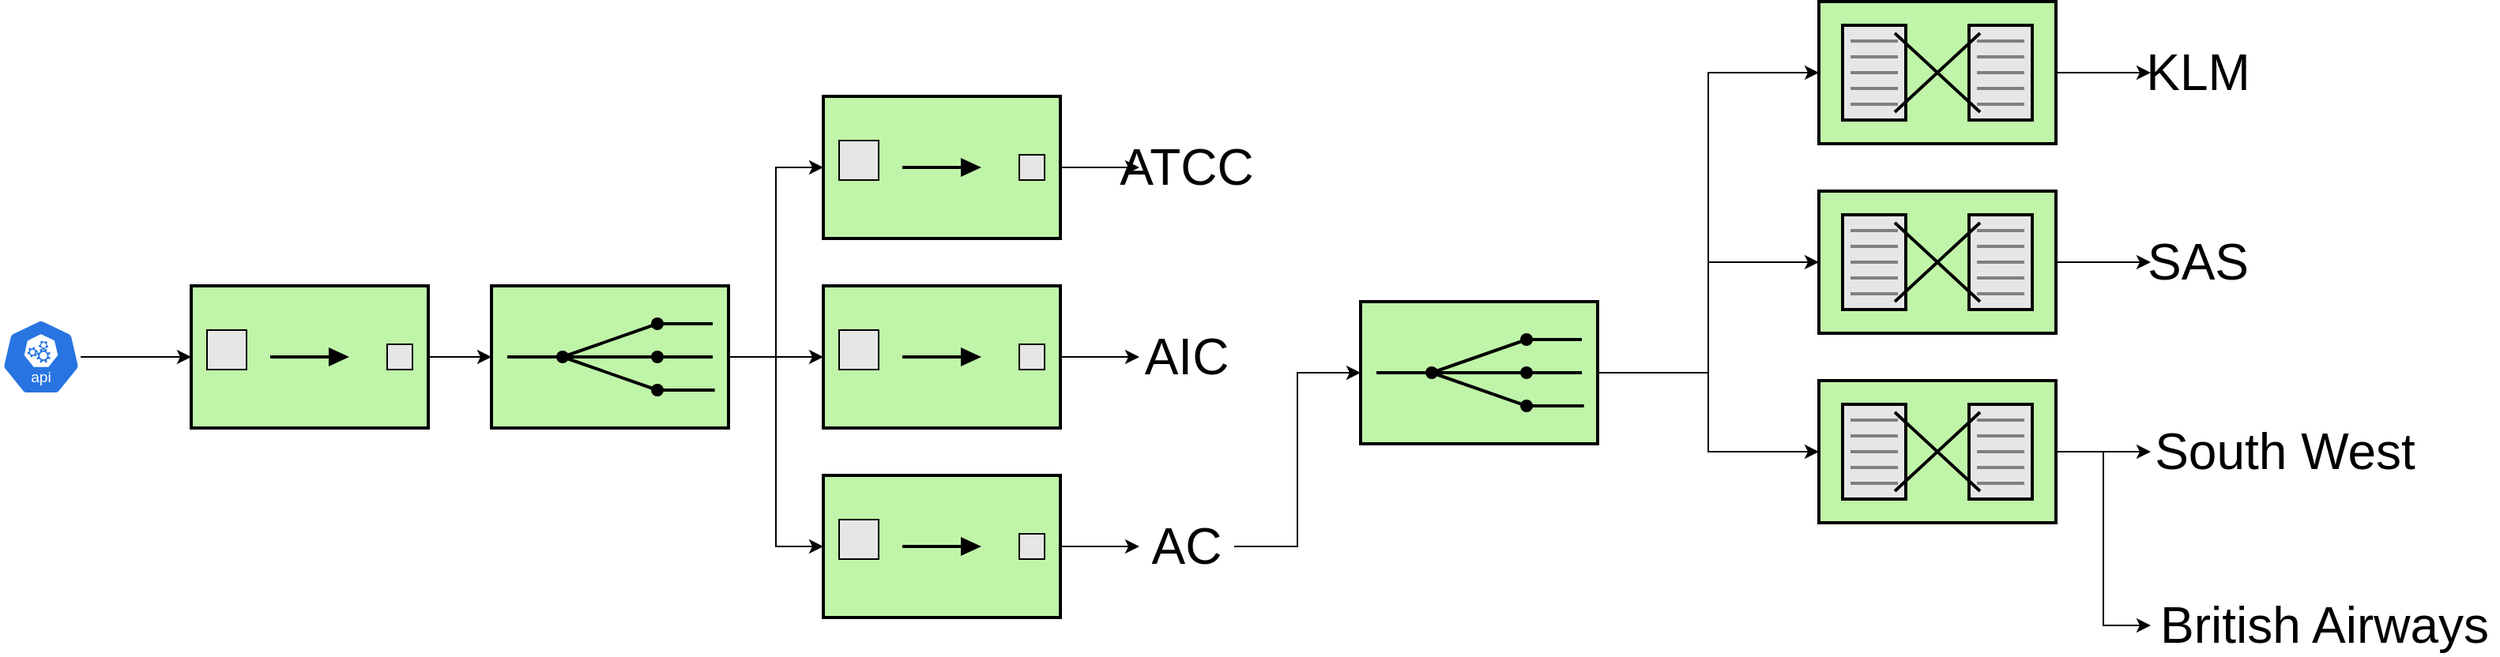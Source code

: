 <mxfile version="24.3.0" type="github">
  <diagram name="Page-1" id="WuEN5eNVV59FjkqMWe7a">
    <mxGraphModel dx="1793" dy="943" grid="1" gridSize="10" guides="1" tooltips="1" connect="1" arrows="1" fold="1" page="1" pageScale="1" pageWidth="850" pageHeight="1100" math="0" shadow="0">
      <root>
        <mxCell id="0" />
        <mxCell id="1" parent="0" />
        <mxCell id="FniSXFft9KV9XP_-7czF-8" value="" style="edgeStyle=orthogonalEdgeStyle;rounded=0;orthogonalLoop=1;jettySize=auto;html=1;entryX=0;entryY=0.5;entryDx=0;entryDy=0;entryPerimeter=0;" parent="1" source="FniSXFft9KV9XP_-7czF-1" target="FniSXFft9KV9XP_-7czF-9" edge="1">
          <mxGeometry relative="1" as="geometry" />
        </mxCell>
        <mxCell id="FniSXFft9KV9XP_-7czF-13" style="edgeStyle=orthogonalEdgeStyle;rounded=0;orthogonalLoop=1;jettySize=auto;html=1;" parent="1" source="FniSXFft9KV9XP_-7czF-1" target="FniSXFft9KV9XP_-7czF-2" edge="1">
          <mxGeometry relative="1" as="geometry" />
        </mxCell>
        <mxCell id="FniSXFft9KV9XP_-7czF-15" style="edgeStyle=orthogonalEdgeStyle;rounded=0;orthogonalLoop=1;jettySize=auto;html=1;entryX=0;entryY=0.5;entryDx=0;entryDy=0;entryPerimeter=0;" parent="1" source="FniSXFft9KV9XP_-7czF-1" target="FniSXFft9KV9XP_-7czF-14" edge="1">
          <mxGeometry relative="1" as="geometry" />
        </mxCell>
        <mxCell id="FniSXFft9KV9XP_-7czF-1" value="" style="html=1;strokeWidth=2;outlineConnect=0;dashed=0;align=center;fontSize=8;fillColor=#c0f5a9;verticalLabelPosition=bottom;verticalAlign=top;shape=mxgraph.eip.recipient_list;" parent="1" vertex="1">
          <mxGeometry x="910" y="280" width="150" height="90" as="geometry" />
        </mxCell>
        <mxCell id="FniSXFft9KV9XP_-7czF-28" style="edgeStyle=orthogonalEdgeStyle;rounded=0;orthogonalLoop=1;jettySize=auto;html=1;entryX=0;entryY=0.5;entryDx=0;entryDy=0;" parent="1" source="FniSXFft9KV9XP_-7czF-2" target="FniSXFft9KV9XP_-7czF-23" edge="1">
          <mxGeometry relative="1" as="geometry" />
        </mxCell>
        <mxCell id="FniSXFft9KV9XP_-7czF-2" value="" style="html=1;strokeWidth=2;outlineConnect=0;dashed=0;align=center;fontSize=8;shape=mxgraph.eip.message_translator;fillColor=#c0f5a9;verticalLabelPosition=bottom;verticalAlign=top;" parent="1" vertex="1">
          <mxGeometry x="1200" y="210" width="150" height="90" as="geometry" />
        </mxCell>
        <mxCell id="FniSXFft9KV9XP_-7czF-26" style="edgeStyle=orthogonalEdgeStyle;rounded=0;orthogonalLoop=1;jettySize=auto;html=1;entryX=0;entryY=0.5;entryDx=0;entryDy=0;" parent="1" source="FniSXFft9KV9XP_-7czF-9" target="FniSXFft9KV9XP_-7czF-22" edge="1">
          <mxGeometry relative="1" as="geometry" />
        </mxCell>
        <mxCell id="FniSXFft9KV9XP_-7czF-59" style="edgeStyle=orthogonalEdgeStyle;rounded=0;orthogonalLoop=1;jettySize=auto;html=1;entryX=0;entryY=0.5;entryDx=0;entryDy=0;" parent="1" source="FniSXFft9KV9XP_-7czF-9" target="FniSXFft9KV9XP_-7czF-21" edge="1">
          <mxGeometry relative="1" as="geometry" />
        </mxCell>
        <mxCell id="FniSXFft9KV9XP_-7czF-9" value="" style="html=1;strokeWidth=2;outlineConnect=0;dashed=0;align=center;fontSize=8;shape=mxgraph.eip.message_translator;fillColor=#c0f5a9;verticalLabelPosition=bottom;verticalAlign=top;" parent="1" vertex="1">
          <mxGeometry x="1200" y="330" width="150" height="90" as="geometry" />
        </mxCell>
        <mxCell id="FniSXFft9KV9XP_-7czF-19" style="edgeStyle=orthogonalEdgeStyle;rounded=0;orthogonalLoop=1;jettySize=auto;html=1;" parent="1" source="FniSXFft9KV9XP_-7czF-14" target="FniSXFft9KV9XP_-7czF-18" edge="1">
          <mxGeometry relative="1" as="geometry" />
        </mxCell>
        <mxCell id="FniSXFft9KV9XP_-7czF-14" value="" style="html=1;strokeWidth=2;outlineConnect=0;dashed=0;align=center;fontSize=8;shape=mxgraph.eip.message_translator;fillColor=#c0f5a9;verticalLabelPosition=bottom;verticalAlign=top;" parent="1" vertex="1">
          <mxGeometry x="1200" y="90" width="150" height="90" as="geometry" />
        </mxCell>
        <mxCell id="FniSXFft9KV9XP_-7czF-18" value="&lt;div style=&quot;font-size: 32px;&quot;&gt;KLM&lt;/div&gt;" style="text;html=1;align=center;verticalAlign=middle;whiteSpace=wrap;rounded=0;fontSize=32;" parent="1" vertex="1">
          <mxGeometry x="1410" y="120" width="60" height="30" as="geometry" />
        </mxCell>
        <mxCell id="FniSXFft9KV9XP_-7czF-21" value="British Airways" style="text;html=1;align=center;verticalAlign=middle;whiteSpace=wrap;rounded=0;fontSize=32;" parent="1" vertex="1">
          <mxGeometry x="1410" y="470" width="220" height="30" as="geometry" />
        </mxCell>
        <mxCell id="FniSXFft9KV9XP_-7czF-22" value="South West" style="text;html=1;align=center;verticalAlign=middle;whiteSpace=wrap;rounded=0;fontSize=32;" parent="1" vertex="1">
          <mxGeometry x="1410" y="360" width="170" height="30" as="geometry" />
        </mxCell>
        <mxCell id="FniSXFft9KV9XP_-7czF-23" value="SAS" style="text;html=1;align=center;verticalAlign=middle;whiteSpace=wrap;rounded=0;fontSize=32;" parent="1" vertex="1">
          <mxGeometry x="1410" y="240" width="60" height="30" as="geometry" />
        </mxCell>
        <mxCell id="FniSXFft9KV9XP_-7czF-34" style="edgeStyle=orthogonalEdgeStyle;rounded=0;orthogonalLoop=1;jettySize=auto;html=1;" parent="1" source="FniSXFft9KV9XP_-7czF-32" target="FniSXFft9KV9XP_-7czF-33" edge="1">
          <mxGeometry relative="1" as="geometry" />
        </mxCell>
        <mxCell id="FniSXFft9KV9XP_-7czF-32" value="" style="aspect=fixed;sketch=0;html=1;dashed=0;whitespace=wrap;fillColor=#2875E2;strokeColor=#ffffff;points=[[0.005,0.63,0],[0.1,0.2,0],[0.9,0.2,0],[0.5,0,0],[0.995,0.63,0],[0.72,0.99,0],[0.5,1,0],[0.28,0.99,0]];shape=mxgraph.kubernetes.icon2;kubernetesLabel=1;prIcon=api" parent="1" vertex="1">
          <mxGeometry x="50" y="291" width="50" height="48" as="geometry" />
        </mxCell>
        <mxCell id="FniSXFft9KV9XP_-7czF-36" style="edgeStyle=orthogonalEdgeStyle;rounded=0;orthogonalLoop=1;jettySize=auto;html=1;" parent="1" source="FniSXFft9KV9XP_-7czF-33" target="FniSXFft9KV9XP_-7czF-35" edge="1">
          <mxGeometry relative="1" as="geometry" />
        </mxCell>
        <mxCell id="FniSXFft9KV9XP_-7czF-33" value="" style="html=1;strokeWidth=2;outlineConnect=0;dashed=0;align=center;fontSize=8;fillColor=#c0f5a9;verticalLabelPosition=bottom;verticalAlign=top;shape=mxgraph.eip.content_filter;" parent="1" vertex="1">
          <mxGeometry x="170" y="270" width="150" height="90" as="geometry" />
        </mxCell>
        <mxCell id="FniSXFft9KV9XP_-7czF-41" style="edgeStyle=orthogonalEdgeStyle;rounded=0;orthogonalLoop=1;jettySize=auto;html=1;" parent="1" source="FniSXFft9KV9XP_-7czF-35" target="FniSXFft9KV9XP_-7czF-38" edge="1">
          <mxGeometry relative="1" as="geometry" />
        </mxCell>
        <mxCell id="FniSXFft9KV9XP_-7czF-35" value="" style="html=1;strokeWidth=2;outlineConnect=0;dashed=0;align=center;fontSize=8;fillColor=#c0f5a9;verticalLabelPosition=bottom;verticalAlign=top;shape=mxgraph.eip.recipient_list;" parent="1" vertex="1">
          <mxGeometry x="360" y="270" width="150" height="90" as="geometry" />
        </mxCell>
        <mxCell id="FniSXFft9KV9XP_-7czF-51" style="edgeStyle=orthogonalEdgeStyle;rounded=0;orthogonalLoop=1;jettySize=auto;html=1;entryX=0;entryY=0.5;entryDx=0;entryDy=0;" parent="1" source="FniSXFft9KV9XP_-7czF-37" target="FniSXFft9KV9XP_-7czF-45" edge="1">
          <mxGeometry relative="1" as="geometry" />
        </mxCell>
        <mxCell id="FniSXFft9KV9XP_-7czF-37" value="" style="html=1;strokeWidth=2;outlineConnect=0;dashed=0;align=center;fontSize=8;fillColor=#c0f5a9;verticalLabelPosition=bottom;verticalAlign=top;shape=mxgraph.eip.content_filter;" parent="1" vertex="1">
          <mxGeometry x="570" y="390" width="150" height="90" as="geometry" />
        </mxCell>
        <mxCell id="FniSXFft9KV9XP_-7czF-53" style="edgeStyle=orthogonalEdgeStyle;rounded=0;orthogonalLoop=1;jettySize=auto;html=1;entryX=0;entryY=0.5;entryDx=0;entryDy=0;" parent="1" source="FniSXFft9KV9XP_-7czF-38" target="FniSXFft9KV9XP_-7czF-44" edge="1">
          <mxGeometry relative="1" as="geometry" />
        </mxCell>
        <mxCell id="FniSXFft9KV9XP_-7czF-38" value="" style="html=1;strokeWidth=2;outlineConnect=0;dashed=0;align=center;fontSize=8;fillColor=#c0f5a9;verticalLabelPosition=bottom;verticalAlign=top;shape=mxgraph.eip.content_filter;" parent="1" vertex="1">
          <mxGeometry x="570" y="270" width="150" height="90" as="geometry" />
        </mxCell>
        <mxCell id="FniSXFft9KV9XP_-7czF-54" style="edgeStyle=orthogonalEdgeStyle;rounded=0;orthogonalLoop=1;jettySize=auto;html=1;entryX=0;entryY=0.5;entryDx=0;entryDy=0;" parent="1" source="FniSXFft9KV9XP_-7czF-39" target="FniSXFft9KV9XP_-7czF-43" edge="1">
          <mxGeometry relative="1" as="geometry" />
        </mxCell>
        <mxCell id="FniSXFft9KV9XP_-7czF-39" value="" style="html=1;strokeWidth=2;outlineConnect=0;dashed=0;align=center;fontSize=8;fillColor=#c0f5a9;verticalLabelPosition=bottom;verticalAlign=top;shape=mxgraph.eip.content_filter;" parent="1" vertex="1">
          <mxGeometry x="570" y="150" width="150" height="90" as="geometry" />
        </mxCell>
        <mxCell id="FniSXFft9KV9XP_-7czF-40" style="edgeStyle=orthogonalEdgeStyle;rounded=0;orthogonalLoop=1;jettySize=auto;html=1;entryX=0;entryY=0.5;entryDx=0;entryDy=0;entryPerimeter=0;" parent="1" source="FniSXFft9KV9XP_-7czF-35" target="FniSXFft9KV9XP_-7czF-39" edge="1">
          <mxGeometry relative="1" as="geometry" />
        </mxCell>
        <mxCell id="FniSXFft9KV9XP_-7czF-42" style="edgeStyle=orthogonalEdgeStyle;rounded=0;orthogonalLoop=1;jettySize=auto;html=1;entryX=0;entryY=0.5;entryDx=0;entryDy=0;entryPerimeter=0;" parent="1" source="FniSXFft9KV9XP_-7czF-35" target="FniSXFft9KV9XP_-7czF-37" edge="1">
          <mxGeometry relative="1" as="geometry" />
        </mxCell>
        <mxCell id="FniSXFft9KV9XP_-7czF-43" value="&lt;div&gt;ATCC&lt;/div&gt;" style="text;html=1;align=center;verticalAlign=middle;whiteSpace=wrap;rounded=0;fontSize=32;" parent="1" vertex="1">
          <mxGeometry x="770" y="180" width="60" height="30" as="geometry" />
        </mxCell>
        <mxCell id="FniSXFft9KV9XP_-7czF-44" value="AIC" style="text;html=1;align=center;verticalAlign=middle;whiteSpace=wrap;rounded=0;fontSize=32;" parent="1" vertex="1">
          <mxGeometry x="770" y="300" width="60" height="30" as="geometry" />
        </mxCell>
        <mxCell id="FniSXFft9KV9XP_-7czF-45" value="AC" style="text;html=1;align=center;verticalAlign=middle;whiteSpace=wrap;rounded=0;fontSize=32;" parent="1" vertex="1">
          <mxGeometry x="770" y="420" width="60" height="30" as="geometry" />
        </mxCell>
        <mxCell id="FniSXFft9KV9XP_-7czF-58" style="edgeStyle=orthogonalEdgeStyle;rounded=0;orthogonalLoop=1;jettySize=auto;html=1;entryX=0;entryY=0.5;entryDx=0;entryDy=0;entryPerimeter=0;" parent="1" source="FniSXFft9KV9XP_-7czF-45" target="FniSXFft9KV9XP_-7czF-1" edge="1">
          <mxGeometry relative="1" as="geometry" />
        </mxCell>
      </root>
    </mxGraphModel>
  </diagram>
</mxfile>
